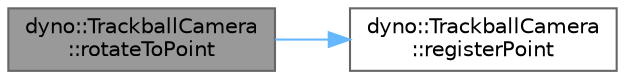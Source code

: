 digraph "dyno::TrackballCamera::rotateToPoint"
{
 // LATEX_PDF_SIZE
  bgcolor="transparent";
  edge [fontname=Helvetica,fontsize=10,labelfontname=Helvetica,labelfontsize=10];
  node [fontname=Helvetica,fontsize=10,shape=box,height=0.2,width=0.4];
  rankdir="LR";
  Node1 [id="Node000001",label="dyno::TrackballCamera\l::rotateToPoint",height=0.2,width=0.4,color="gray40", fillcolor="grey60", style="filled", fontcolor="black",tooltip=" "];
  Node1 -> Node2 [id="edge1_Node000001_Node000002",color="steelblue1",style="solid",tooltip=" "];
  Node2 [id="Node000002",label="dyno::TrackballCamera\l::registerPoint",height=0.2,width=0.4,color="grey40", fillcolor="white", style="filled",URL="$classdyno_1_1_trackball_camera.html#ac5a283ed63696a1f52804ee5c12204aa",tooltip=" "];
}
